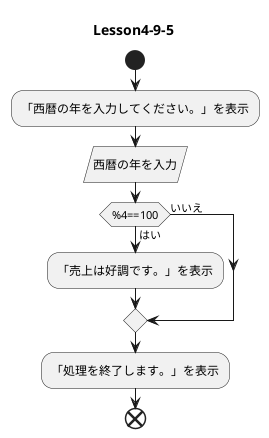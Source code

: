 @startuml
title Lesson4-9-5

start

:「西暦の年を入力してください。」を表示;
:西暦の年を入力/
if (%4==100) then (はい)
   :「売上は好調です。」を表示;
else (いいえ)
endif

:「処理を終了します。」を表示;
end

@enduml